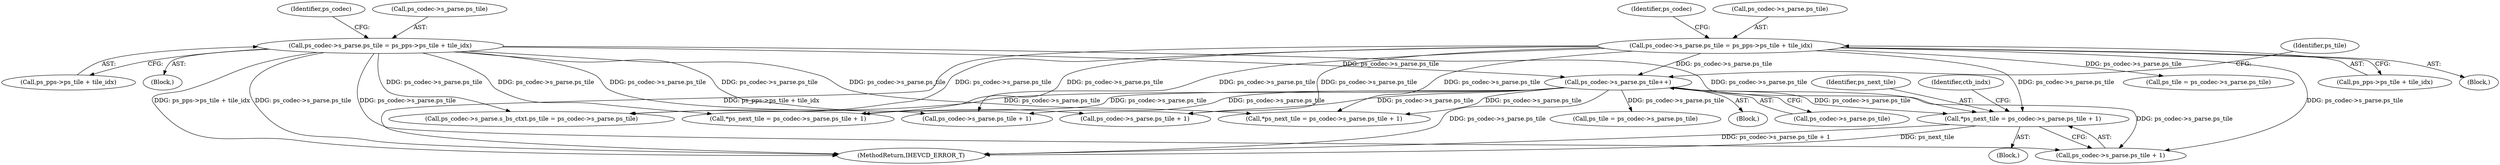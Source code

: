 digraph "0_Android_2b9fb0c2074d370a254b35e2489de2d94943578d@pointer" {
"1002988" [label="(Call,*ps_next_tile = ps_codec->s_parse.ps_tile + 1)"];
"1001187" [label="(Call,ps_codec->s_parse.ps_tile = ps_pps->ps_tile + tile_idx)"];
"1004647" [label="(Call,ps_codec->s_parse.ps_tile++)"];
"1000388" [label="(Call,ps_codec->s_parse.ps_tile = ps_pps->ps_tile + tile_idx)"];
"1000402" [label="(Identifier,ps_codec)"];
"1000388" [label="(Call,ps_codec->s_parse.ps_tile = ps_pps->ps_tile + tile_idx)"];
"1002694" [label="(Call,ps_codec->s_parse.ps_tile + 1)"];
"1004252" [label="(Call,ps_codec->s_parse.s_bs_ctxt.ps_tile = ps_codec->s_parse.ps_tile)"];
"1002692" [label="(Call,*ps_next_tile = ps_codec->s_parse.ps_tile + 1)"];
"1000406" [label="(Call,ps_tile = ps_codec->s_parse.ps_tile)"];
"1002986" [label="(Block,)"];
"1001187" [label="(Call,ps_codec->s_parse.ps_tile = ps_pps->ps_tile + tile_idx)"];
"1001201" [label="(Identifier,ps_codec)"];
"1002855" [label="(Call,*ps_next_tile = ps_codec->s_parse.ps_tile + 1)"];
"1000389" [label="(Call,ps_codec->s_parse.ps_tile)"];
"1000394" [label="(Call,ps_pps->ps_tile + tile_idx)"];
"1002998" [label="(Identifier,ctb_indx)"];
"1002990" [label="(Call,ps_codec->s_parse.ps_tile + 1)"];
"1005291" [label="(MethodReturn,IHEVCD_ERROR_T)"];
"1004699" [label="(Call,ps_tile = ps_codec->s_parse.ps_tile)"];
"1004632" [label="(Block,)"];
"1002989" [label="(Identifier,ps_next_tile)"];
"1001188" [label="(Call,ps_codec->s_parse.ps_tile)"];
"1002988" [label="(Call,*ps_next_tile = ps_codec->s_parse.ps_tile + 1)"];
"1001193" [label="(Call,ps_pps->ps_tile + tile_idx)"];
"1001137" [label="(Block,)"];
"1004647" [label="(Call,ps_codec->s_parse.ps_tile++)"];
"1000189" [label="(Block,)"];
"1004658" [label="(Identifier,ps_tile)"];
"1004648" [label="(Call,ps_codec->s_parse.ps_tile)"];
"1002857" [label="(Call,ps_codec->s_parse.ps_tile + 1)"];
"1002988" -> "1002986"  [label="AST: "];
"1002988" -> "1002990"  [label="CFG: "];
"1002989" -> "1002988"  [label="AST: "];
"1002990" -> "1002988"  [label="AST: "];
"1002998" -> "1002988"  [label="CFG: "];
"1002988" -> "1005291"  [label="DDG: ps_codec->s_parse.ps_tile + 1"];
"1002988" -> "1005291"  [label="DDG: ps_next_tile"];
"1001187" -> "1002988"  [label="DDG: ps_codec->s_parse.ps_tile"];
"1004647" -> "1002988"  [label="DDG: ps_codec->s_parse.ps_tile"];
"1000388" -> "1002988"  [label="DDG: ps_codec->s_parse.ps_tile"];
"1001187" -> "1001137"  [label="AST: "];
"1001187" -> "1001193"  [label="CFG: "];
"1001188" -> "1001187"  [label="AST: "];
"1001193" -> "1001187"  [label="AST: "];
"1001201" -> "1001187"  [label="CFG: "];
"1001187" -> "1005291"  [label="DDG: ps_codec->s_parse.ps_tile"];
"1001187" -> "1005291"  [label="DDG: ps_pps->ps_tile + tile_idx"];
"1001187" -> "1002692"  [label="DDG: ps_codec->s_parse.ps_tile"];
"1001187" -> "1002694"  [label="DDG: ps_codec->s_parse.ps_tile"];
"1001187" -> "1002855"  [label="DDG: ps_codec->s_parse.ps_tile"];
"1001187" -> "1002857"  [label="DDG: ps_codec->s_parse.ps_tile"];
"1001187" -> "1002990"  [label="DDG: ps_codec->s_parse.ps_tile"];
"1001187" -> "1004252"  [label="DDG: ps_codec->s_parse.ps_tile"];
"1001187" -> "1004647"  [label="DDG: ps_codec->s_parse.ps_tile"];
"1004647" -> "1004632"  [label="AST: "];
"1004647" -> "1004648"  [label="CFG: "];
"1004648" -> "1004647"  [label="AST: "];
"1004658" -> "1004647"  [label="CFG: "];
"1004647" -> "1005291"  [label="DDG: ps_codec->s_parse.ps_tile"];
"1004647" -> "1002692"  [label="DDG: ps_codec->s_parse.ps_tile"];
"1004647" -> "1002694"  [label="DDG: ps_codec->s_parse.ps_tile"];
"1004647" -> "1002855"  [label="DDG: ps_codec->s_parse.ps_tile"];
"1004647" -> "1002857"  [label="DDG: ps_codec->s_parse.ps_tile"];
"1004647" -> "1002990"  [label="DDG: ps_codec->s_parse.ps_tile"];
"1004647" -> "1004252"  [label="DDG: ps_codec->s_parse.ps_tile"];
"1000388" -> "1004647"  [label="DDG: ps_codec->s_parse.ps_tile"];
"1004647" -> "1004699"  [label="DDG: ps_codec->s_parse.ps_tile"];
"1000388" -> "1000189"  [label="AST: "];
"1000388" -> "1000394"  [label="CFG: "];
"1000389" -> "1000388"  [label="AST: "];
"1000394" -> "1000388"  [label="AST: "];
"1000402" -> "1000388"  [label="CFG: "];
"1000388" -> "1005291"  [label="DDG: ps_pps->ps_tile + tile_idx"];
"1000388" -> "1000406"  [label="DDG: ps_codec->s_parse.ps_tile"];
"1000388" -> "1002692"  [label="DDG: ps_codec->s_parse.ps_tile"];
"1000388" -> "1002694"  [label="DDG: ps_codec->s_parse.ps_tile"];
"1000388" -> "1002855"  [label="DDG: ps_codec->s_parse.ps_tile"];
"1000388" -> "1002857"  [label="DDG: ps_codec->s_parse.ps_tile"];
"1000388" -> "1002990"  [label="DDG: ps_codec->s_parse.ps_tile"];
"1000388" -> "1004252"  [label="DDG: ps_codec->s_parse.ps_tile"];
}
